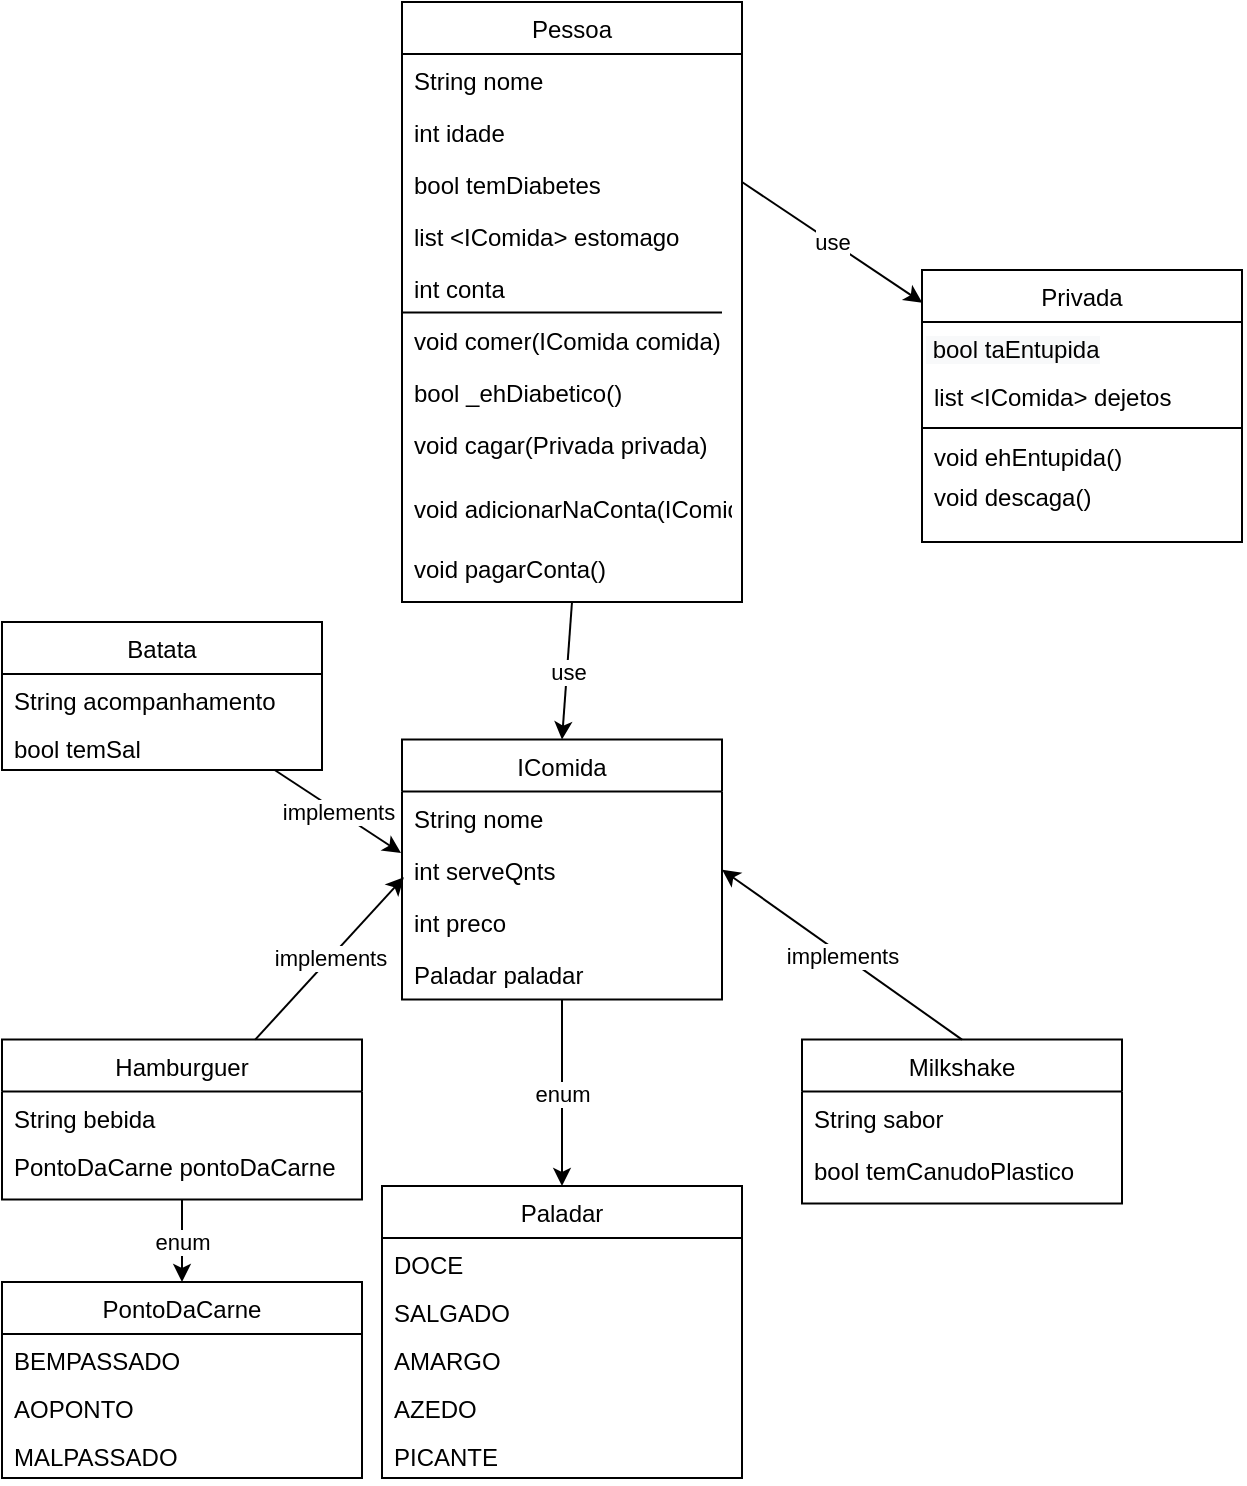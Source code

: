 <mxfile version="20.0.4" type="device"><diagram id="C5RBs43oDa-KdzZeNtuy" name="Page-1"><mxGraphModel dx="1483" dy="827" grid="1" gridSize="10" guides="1" tooltips="1" connect="1" arrows="1" fold="1" page="1" pageScale="1" pageWidth="827" pageHeight="1169" math="0" shadow="0"><root><mxCell id="WIyWlLk6GJQsqaUBKTNV-0"/><mxCell id="WIyWlLk6GJQsqaUBKTNV-1" parent="WIyWlLk6GJQsqaUBKTNV-0"/><mxCell id="ZZL10GcQ2a4dNjdF4Hvv-1" value="IComida" style="swimlane;fontStyle=0;align=center;verticalAlign=top;childLayout=stackLayout;horizontal=1;startSize=26;horizontalStack=0;resizeParent=1;resizeLast=0;collapsible=1;marginBottom=0;rounded=0;shadow=0;strokeWidth=1;" parent="WIyWlLk6GJQsqaUBKTNV-1" vertex="1"><mxGeometry x="320" y="738.8" width="160" height="130" as="geometry"><mxRectangle x="310" y="770" width="160" height="26" as="alternateBounds"/></mxGeometry></mxCell><mxCell id="ZZL10GcQ2a4dNjdF4Hvv-3" value="String nome" style="text;align=left;verticalAlign=top;spacingLeft=4;spacingRight=4;overflow=hidden;rotatable=0;points=[[0,0.5],[1,0.5]];portConstraint=eastwest;rounded=0;shadow=0;html=0;" parent="ZZL10GcQ2a4dNjdF4Hvv-1" vertex="1"><mxGeometry y="26" width="160" height="26" as="geometry"/></mxCell><mxCell id="ZZL10GcQ2a4dNjdF4Hvv-19" value="int serveQnts" style="text;align=left;verticalAlign=top;spacingLeft=4;spacingRight=4;overflow=hidden;rotatable=0;points=[[0,0.5],[1,0.5]];portConstraint=eastwest;rounded=0;shadow=0;html=0;" parent="ZZL10GcQ2a4dNjdF4Hvv-1" vertex="1"><mxGeometry y="52" width="160" height="26" as="geometry"/></mxCell><mxCell id="ZZL10GcQ2a4dNjdF4Hvv-2" value="int preco" style="text;align=left;verticalAlign=top;spacingLeft=4;spacingRight=4;overflow=hidden;rotatable=0;points=[[0,0.5],[1,0.5]];portConstraint=eastwest;" parent="ZZL10GcQ2a4dNjdF4Hvv-1" vertex="1"><mxGeometry y="78" width="160" height="26" as="geometry"/></mxCell><mxCell id="ZZL10GcQ2a4dNjdF4Hvv-39" value="Paladar paladar" style="text;align=left;verticalAlign=top;spacingLeft=4;spacingRight=4;overflow=hidden;rotatable=0;points=[[0,0.5],[1,0.5]];portConstraint=eastwest;" parent="ZZL10GcQ2a4dNjdF4Hvv-1" vertex="1"><mxGeometry y="104" width="160" height="16" as="geometry"/></mxCell><mxCell id="ZZL10GcQ2a4dNjdF4Hvv-7" value="Hamburguer" style="swimlane;fontStyle=0;align=center;verticalAlign=top;childLayout=stackLayout;horizontal=1;startSize=26;horizontalStack=0;resizeParent=1;resizeLast=0;collapsible=1;marginBottom=0;rounded=0;shadow=0;strokeWidth=1;" parent="WIyWlLk6GJQsqaUBKTNV-1" vertex="1"><mxGeometry x="120" y="888.8" width="180" height="80" as="geometry"><mxRectangle x="130" y="380" width="160" height="26" as="alternateBounds"/></mxGeometry></mxCell><mxCell id="ZZL10GcQ2a4dNjdF4Hvv-24" value="String bebida" style="text;align=left;verticalAlign=top;spacingLeft=4;spacingRight=4;overflow=hidden;rotatable=0;points=[[0,0.5],[1,0.5]];portConstraint=eastwest;" parent="ZZL10GcQ2a4dNjdF4Hvv-7" vertex="1"><mxGeometry y="26" width="180" height="24" as="geometry"/></mxCell><mxCell id="ZZL10GcQ2a4dNjdF4Hvv-48" value="PontoDaCarne pontoDaCarne" style="text;align=left;verticalAlign=top;spacingLeft=4;spacingRight=4;overflow=hidden;rotatable=0;points=[[0,0.5],[1,0.5]];portConstraint=eastwest;" parent="ZZL10GcQ2a4dNjdF4Hvv-7" vertex="1"><mxGeometry y="50" width="180" height="24" as="geometry"/></mxCell><mxCell id="ZZL10GcQ2a4dNjdF4Hvv-13" value="Milkshake" style="swimlane;fontStyle=0;align=center;verticalAlign=top;childLayout=stackLayout;horizontal=1;startSize=26;horizontalStack=0;resizeParent=1;resizeLast=0;collapsible=1;marginBottom=0;rounded=0;shadow=0;strokeWidth=1;" parent="WIyWlLk6GJQsqaUBKTNV-1" vertex="1"><mxGeometry x="520" y="888.8" width="160" height="82" as="geometry"><mxRectangle x="130" y="380" width="160" height="26" as="alternateBounds"/></mxGeometry></mxCell><mxCell id="ZZL10GcQ2a4dNjdF4Hvv-14" value="String sabor" style="text;align=left;verticalAlign=top;spacingLeft=4;spacingRight=4;overflow=hidden;rotatable=0;points=[[0,0.5],[1,0.5]];portConstraint=eastwest;" parent="ZZL10GcQ2a4dNjdF4Hvv-13" vertex="1"><mxGeometry y="26" width="160" height="26" as="geometry"/></mxCell><mxCell id="ZZL10GcQ2a4dNjdF4Hvv-50" value="bool temCanudoPlastico" style="text;align=left;verticalAlign=top;spacingLeft=4;spacingRight=4;overflow=hidden;rotatable=0;points=[[0,0.5],[1,0.5]];portConstraint=eastwest;" parent="ZZL10GcQ2a4dNjdF4Hvv-13" vertex="1"><mxGeometry y="52" width="160" height="26" as="geometry"/></mxCell><mxCell id="ZZL10GcQ2a4dNjdF4Hvv-32" value="" style="endArrow=classic;html=1;rounded=0;entryX=0.006;entryY=0.646;entryDx=0;entryDy=0;entryPerimeter=0;" parent="WIyWlLk6GJQsqaUBKTNV-1" source="ZZL10GcQ2a4dNjdF4Hvv-7" target="ZZL10GcQ2a4dNjdF4Hvv-19" edge="1"><mxGeometry relative="1" as="geometry"><mxPoint x="210" y="813.51" as="sourcePoint"/><mxPoint x="310" y="813.51" as="targetPoint"/></mxGeometry></mxCell><mxCell id="ZZL10GcQ2a4dNjdF4Hvv-33" value="implements" style="edgeLabel;resizable=0;html=1;align=center;verticalAlign=middle;" parent="ZZL10GcQ2a4dNjdF4Hvv-32" connectable="0" vertex="1"><mxGeometry relative="1" as="geometry"/></mxCell><mxCell id="ZZL10GcQ2a4dNjdF4Hvv-35" value="" style="endArrow=classic;html=1;rounded=0;entryX=1;entryY=0.5;entryDx=0;entryDy=0;exitX=0.5;exitY=0;exitDx=0;exitDy=0;" parent="WIyWlLk6GJQsqaUBKTNV-1" source="ZZL10GcQ2a4dNjdF4Hvv-13" target="ZZL10GcQ2a4dNjdF4Hvv-19" edge="1"><mxGeometry relative="1" as="geometry"><mxPoint x="584.471" y="876.8" as="sourcePoint"/><mxPoint x="658" y="813.51" as="targetPoint"/></mxGeometry></mxCell><mxCell id="ZZL10GcQ2a4dNjdF4Hvv-36" value="implements" style="edgeLabel;resizable=0;html=1;align=center;verticalAlign=middle;" parent="ZZL10GcQ2a4dNjdF4Hvv-35" connectable="0" vertex="1"><mxGeometry relative="1" as="geometry"/></mxCell><mxCell id="ZZL10GcQ2a4dNjdF4Hvv-43" value="Batata" style="swimlane;fontStyle=0;align=center;verticalAlign=top;childLayout=stackLayout;horizontal=1;startSize=26;horizontalStack=0;resizeParent=1;resizeLast=0;collapsible=1;marginBottom=0;rounded=0;shadow=0;strokeWidth=1;" parent="WIyWlLk6GJQsqaUBKTNV-1" vertex="1"><mxGeometry x="120" y="680" width="160" height="74" as="geometry"><mxRectangle x="130" y="380" width="160" height="26" as="alternateBounds"/></mxGeometry></mxCell><mxCell id="ZZL10GcQ2a4dNjdF4Hvv-44" value="String acompanhamento" style="text;align=left;verticalAlign=top;spacingLeft=4;spacingRight=4;overflow=hidden;rotatable=0;points=[[0,0.5],[1,0.5]];portConstraint=eastwest;" parent="ZZL10GcQ2a4dNjdF4Hvv-43" vertex="1"><mxGeometry y="26" width="160" height="24" as="geometry"/></mxCell><mxCell id="ZZL10GcQ2a4dNjdF4Hvv-47" value="bool temSal" style="text;align=left;verticalAlign=top;spacingLeft=4;spacingRight=4;overflow=hidden;rotatable=0;points=[[0,0.5],[1,0.5]];portConstraint=eastwest;" parent="ZZL10GcQ2a4dNjdF4Hvv-43" vertex="1"><mxGeometry y="50" width="160" height="24" as="geometry"/></mxCell><mxCell id="ZZL10GcQ2a4dNjdF4Hvv-45" value="" style="endArrow=classic;html=1;rounded=0;entryX=-0.003;entryY=0.181;entryDx=0;entryDy=0;entryPerimeter=0;" parent="WIyWlLk6GJQsqaUBKTNV-1" source="ZZL10GcQ2a4dNjdF4Hvv-43" target="ZZL10GcQ2a4dNjdF4Hvv-19" edge="1"><mxGeometry relative="1" as="geometry"><mxPoint x="160" y="654.71" as="sourcePoint"/><mxPoint x="260.96" y="648.796" as="targetPoint"/></mxGeometry></mxCell><mxCell id="ZZL10GcQ2a4dNjdF4Hvv-46" value="implements" style="edgeLabel;resizable=0;html=1;align=center;verticalAlign=middle;" parent="ZZL10GcQ2a4dNjdF4Hvv-45" connectable="0" vertex="1"><mxGeometry relative="1" as="geometry"/></mxCell><mxCell id="ZZL10GcQ2a4dNjdF4Hvv-56" value="Pessoa" style="swimlane;fontStyle=0;align=center;verticalAlign=top;childLayout=stackLayout;horizontal=1;startSize=26;horizontalStack=0;resizeParent=1;resizeLast=0;collapsible=1;marginBottom=0;rounded=0;shadow=0;strokeWidth=1;" parent="WIyWlLk6GJQsqaUBKTNV-1" vertex="1"><mxGeometry x="320" y="370" width="170" height="300" as="geometry"><mxRectangle x="310" y="770" width="160" height="26" as="alternateBounds"/></mxGeometry></mxCell><mxCell id="ZZL10GcQ2a4dNjdF4Hvv-57" value="String nome " style="text;align=left;verticalAlign=top;spacingLeft=4;spacingRight=4;overflow=hidden;rotatable=0;points=[[0,0.5],[1,0.5]];portConstraint=eastwest;rounded=0;shadow=0;html=0;" parent="ZZL10GcQ2a4dNjdF4Hvv-56" vertex="1"><mxGeometry y="26" width="170" height="26" as="geometry"/></mxCell><mxCell id="ZZL10GcQ2a4dNjdF4Hvv-58" value="int idade" style="text;align=left;verticalAlign=top;spacingLeft=4;spacingRight=4;overflow=hidden;rotatable=0;points=[[0,0.5],[1,0.5]];portConstraint=eastwest;rounded=0;shadow=0;html=0;" parent="ZZL10GcQ2a4dNjdF4Hvv-56" vertex="1"><mxGeometry y="52" width="170" height="26" as="geometry"/></mxCell><mxCell id="ZZL10GcQ2a4dNjdF4Hvv-59" value="bool temDiabetes" style="text;align=left;verticalAlign=top;spacingLeft=4;spacingRight=4;overflow=hidden;rotatable=0;points=[[0,0.5],[1,0.5]];portConstraint=eastwest;" parent="ZZL10GcQ2a4dNjdF4Hvv-56" vertex="1"><mxGeometry y="78" width="170" height="26" as="geometry"/></mxCell><mxCell id="6L3ca5BB3Z2sgwyxGjz3-25" value="list &lt;IComida&gt; estomago" style="text;align=left;verticalAlign=top;spacingLeft=4;spacingRight=4;overflow=hidden;rotatable=0;points=[[0,0.5],[1,0.5]];portConstraint=eastwest;" vertex="1" parent="ZZL10GcQ2a4dNjdF4Hvv-56"><mxGeometry y="104" width="170" height="26" as="geometry"/></mxCell><mxCell id="ZZL10GcQ2a4dNjdF4Hvv-63" value="int conta" style="text;align=left;verticalAlign=top;spacingLeft=4;spacingRight=4;overflow=hidden;rotatable=0;points=[[0,0.5],[1,0.5]];portConstraint=eastwest;" parent="ZZL10GcQ2a4dNjdF4Hvv-56" vertex="1"><mxGeometry y="130" width="170" height="26" as="geometry"/></mxCell><mxCell id="ZZL10GcQ2a4dNjdF4Hvv-65" value="" style="endArrow=none;html=1;rounded=0;" parent="ZZL10GcQ2a4dNjdF4Hvv-56" edge="1"><mxGeometry width="50" height="50" relative="1" as="geometry"><mxPoint y="155.31" as="sourcePoint"/><mxPoint x="160" y="155.31" as="targetPoint"/><Array as="points"><mxPoint x="80" y="155.31"/></Array></mxGeometry></mxCell><mxCell id="ZZL10GcQ2a4dNjdF4Hvv-66" value="void comer(IComida comida)" style="text;align=left;verticalAlign=top;spacingLeft=4;spacingRight=4;overflow=hidden;rotatable=0;points=[[0,0.5],[1,0.5]];portConstraint=eastwest;" parent="ZZL10GcQ2a4dNjdF4Hvv-56" vertex="1"><mxGeometry y="156" width="170" height="26" as="geometry"/></mxCell><mxCell id="ZZL10GcQ2a4dNjdF4Hvv-82" value="" style="endArrow=classic;html=1;rounded=0;entryX=0.001;entryY=0.12;entryDx=0;entryDy=0;entryPerimeter=0;" parent="ZZL10GcQ2a4dNjdF4Hvv-56" target="ZZL10GcQ2a4dNjdF4Hvv-73" edge="1"><mxGeometry relative="1" as="geometry"><mxPoint x="170" y="90" as="sourcePoint"/><mxPoint x="159.29" y="220" as="targetPoint"/></mxGeometry></mxCell><mxCell id="ZZL10GcQ2a4dNjdF4Hvv-83" value="use" style="edgeLabel;resizable=0;html=1;align=center;verticalAlign=middle;" parent="ZZL10GcQ2a4dNjdF4Hvv-82" connectable="0" vertex="1"><mxGeometry relative="1" as="geometry"/></mxCell><mxCell id="ZZL10GcQ2a4dNjdF4Hvv-67" value="bool _ehDiabetico()" style="text;align=left;verticalAlign=top;spacingLeft=4;spacingRight=4;overflow=hidden;rotatable=0;points=[[0,0.5],[1,0.5]];portConstraint=eastwest;" parent="ZZL10GcQ2a4dNjdF4Hvv-56" vertex="1"><mxGeometry y="182" width="170" height="26" as="geometry"/></mxCell><mxCell id="ZZL10GcQ2a4dNjdF4Hvv-68" value="void cagar(Privada privada)" style="text;align=left;verticalAlign=top;spacingLeft=4;spacingRight=4;overflow=hidden;rotatable=0;points=[[0,0.5],[1,0.5]];portConstraint=eastwest;" parent="ZZL10GcQ2a4dNjdF4Hvv-56" vertex="1"><mxGeometry y="208" width="170" height="32" as="geometry"/></mxCell><mxCell id="6L3ca5BB3Z2sgwyxGjz3-26" value="void adicionarNaConta(IComida comida)" style="text;align=left;verticalAlign=top;spacingLeft=4;spacingRight=4;overflow=hidden;rotatable=0;points=[[0,0.5],[1,0.5]];portConstraint=eastwest;" vertex="1" parent="ZZL10GcQ2a4dNjdF4Hvv-56"><mxGeometry y="240" width="170" height="30" as="geometry"/></mxCell><mxCell id="6L3ca5BB3Z2sgwyxGjz3-28" value="void pagarConta()" style="text;align=left;verticalAlign=top;spacingLeft=4;spacingRight=4;overflow=hidden;rotatable=0;points=[[0,0.5],[1,0.5]];portConstraint=eastwest;" vertex="1" parent="ZZL10GcQ2a4dNjdF4Hvv-56"><mxGeometry y="270" width="170" height="22" as="geometry"/></mxCell><mxCell id="ZZL10GcQ2a4dNjdF4Hvv-71" value="" style="endArrow=classic;html=1;rounded=0;entryX=0.5;entryY=0;entryDx=0;entryDy=0;exitX=0.5;exitY=1;exitDx=0;exitDy=0;" parent="WIyWlLk6GJQsqaUBKTNV-1" source="ZZL10GcQ2a4dNjdF4Hvv-56" target="ZZL10GcQ2a4dNjdF4Hvv-1" edge="1"><mxGeometry relative="1" as="geometry"><mxPoint x="399.997" y="660.0" as="sourcePoint"/><mxPoint x="400" y="760" as="targetPoint"/></mxGeometry></mxCell><mxCell id="ZZL10GcQ2a4dNjdF4Hvv-72" value="use" style="edgeLabel;resizable=0;html=1;align=center;verticalAlign=middle;" parent="ZZL10GcQ2a4dNjdF4Hvv-71" connectable="0" vertex="1"><mxGeometry relative="1" as="geometry"/></mxCell><mxCell id="ZZL10GcQ2a4dNjdF4Hvv-73" value="Privada" style="swimlane;fontStyle=0;align=center;verticalAlign=top;childLayout=stackLayout;horizontal=1;startSize=26;horizontalStack=0;resizeParent=1;resizeLast=0;collapsible=1;marginBottom=0;rounded=0;shadow=0;strokeWidth=1;" parent="WIyWlLk6GJQsqaUBKTNV-1" vertex="1"><mxGeometry x="580" y="504" width="160" height="136" as="geometry"><mxRectangle x="310" y="770" width="160" height="26" as="alternateBounds"/></mxGeometry></mxCell><mxCell id="ZZL10GcQ2a4dNjdF4Hvv-78" value="" style="endArrow=none;html=1;rounded=0;" parent="ZZL10GcQ2a4dNjdF4Hvv-73" edge="1"><mxGeometry width="50" height="50" relative="1" as="geometry"><mxPoint y="79" as="sourcePoint"/><mxPoint x="160" y="79" as="targetPoint"/><Array as="points"><mxPoint x="80" y="79"/></Array></mxGeometry></mxCell><mxCell id="6L3ca5BB3Z2sgwyxGjz3-1" value="&lt;span style=&quot;color: rgb(0, 0, 0); font-family: Helvetica; font-size: 12px; font-style: normal; font-variant-ligatures: normal; font-variant-caps: normal; font-weight: 400; letter-spacing: normal; orphans: 2; text-align: left; text-indent: 0px; text-transform: none; widows: 2; word-spacing: 0px; -webkit-text-stroke-width: 0px; background-color: rgb(248, 249, 250); text-decoration-thickness: initial; text-decoration-style: initial; text-decoration-color: initial; float: none; display: inline !important;&quot;&gt;&amp;nbsp;bool taEntupida&lt;/span&gt;" style="text;whiteSpace=wrap;html=1;" vertex="1" parent="ZZL10GcQ2a4dNjdF4Hvv-73"><mxGeometry y="26" width="160" height="24" as="geometry"/></mxCell><mxCell id="ZZL10GcQ2a4dNjdF4Hvv-77" value="list &lt;IComida&gt; dejetos" style="text;align=left;verticalAlign=top;spacingLeft=4;spacingRight=4;overflow=hidden;rotatable=0;points=[[0,0.5],[1,0.5]];portConstraint=eastwest;" parent="ZZL10GcQ2a4dNjdF4Hvv-73" vertex="1"><mxGeometry y="50" width="160" height="30" as="geometry"/></mxCell><mxCell id="ZZL10GcQ2a4dNjdF4Hvv-80" value="void ehEntupida()" style="text;align=left;verticalAlign=top;spacingLeft=4;spacingRight=4;overflow=hidden;rotatable=0;points=[[0,0.5],[1,0.5]];portConstraint=eastwest;" parent="ZZL10GcQ2a4dNjdF4Hvv-73" vertex="1"><mxGeometry y="80" width="160" height="20" as="geometry"/></mxCell><mxCell id="ZZL10GcQ2a4dNjdF4Hvv-84" value="void descaga()" style="text;align=left;verticalAlign=top;spacingLeft=4;spacingRight=4;overflow=hidden;rotatable=0;points=[[0,0.5],[1,0.5]];portConstraint=eastwest;" parent="ZZL10GcQ2a4dNjdF4Hvv-73" vertex="1"><mxGeometry y="100" width="160" height="28" as="geometry"/></mxCell><mxCell id="6L3ca5BB3Z2sgwyxGjz3-4" value="PontoDaCarne" style="swimlane;fontStyle=0;align=center;verticalAlign=top;childLayout=stackLayout;horizontal=1;startSize=26;horizontalStack=0;resizeParent=1;resizeLast=0;collapsible=1;marginBottom=0;rounded=0;shadow=0;strokeWidth=1;" vertex="1" parent="WIyWlLk6GJQsqaUBKTNV-1"><mxGeometry x="120" y="1010" width="180" height="98" as="geometry"><mxRectangle x="130" y="380" width="160" height="26" as="alternateBounds"/></mxGeometry></mxCell><mxCell id="6L3ca5BB3Z2sgwyxGjz3-5" value="BEMPASSADO" style="text;align=left;verticalAlign=top;spacingLeft=4;spacingRight=4;overflow=hidden;rotatable=0;points=[[0,0.5],[1,0.5]];portConstraint=eastwest;" vertex="1" parent="6L3ca5BB3Z2sgwyxGjz3-4"><mxGeometry y="26" width="180" height="24" as="geometry"/></mxCell><mxCell id="6L3ca5BB3Z2sgwyxGjz3-6" value="AOPONTO" style="text;align=left;verticalAlign=top;spacingLeft=4;spacingRight=4;overflow=hidden;rotatable=0;points=[[0,0.5],[1,0.5]];portConstraint=eastwest;" vertex="1" parent="6L3ca5BB3Z2sgwyxGjz3-4"><mxGeometry y="50" width="180" height="24" as="geometry"/></mxCell><mxCell id="6L3ca5BB3Z2sgwyxGjz3-10" value="MALPASSADO" style="text;align=left;verticalAlign=top;spacingLeft=4;spacingRight=4;overflow=hidden;rotatable=0;points=[[0,0.5],[1,0.5]];portConstraint=eastwest;" vertex="1" parent="6L3ca5BB3Z2sgwyxGjz3-4"><mxGeometry y="74" width="180" height="24" as="geometry"/></mxCell><mxCell id="6L3ca5BB3Z2sgwyxGjz3-11" value="" style="endArrow=classic;html=1;rounded=0;entryX=0.5;entryY=0;entryDx=0;entryDy=0;exitX=0.5;exitY=1;exitDx=0;exitDy=0;" edge="1" parent="WIyWlLk6GJQsqaUBKTNV-1" source="ZZL10GcQ2a4dNjdF4Hvv-7" target="6L3ca5BB3Z2sgwyxGjz3-4"><mxGeometry relative="1" as="geometry"><mxPoint x="200" y="970" as="sourcePoint"/><mxPoint x="340" y="990" as="targetPoint"/></mxGeometry></mxCell><mxCell id="6L3ca5BB3Z2sgwyxGjz3-12" value="enum" style="edgeLabel;resizable=0;html=1;align=center;verticalAlign=middle;" connectable="0" vertex="1" parent="6L3ca5BB3Z2sgwyxGjz3-11"><mxGeometry relative="1" as="geometry"/></mxCell><mxCell id="6L3ca5BB3Z2sgwyxGjz3-13" value="Paladar" style="swimlane;fontStyle=0;align=center;verticalAlign=top;childLayout=stackLayout;horizontal=1;startSize=26;horizontalStack=0;resizeParent=1;resizeLast=0;collapsible=1;marginBottom=0;rounded=0;shadow=0;strokeWidth=1;" vertex="1" parent="WIyWlLk6GJQsqaUBKTNV-1"><mxGeometry x="310" y="962" width="180" height="146" as="geometry"><mxRectangle x="130" y="380" width="160" height="26" as="alternateBounds"/></mxGeometry></mxCell><mxCell id="6L3ca5BB3Z2sgwyxGjz3-14" value="DOCE" style="text;align=left;verticalAlign=top;spacingLeft=4;spacingRight=4;overflow=hidden;rotatable=0;points=[[0,0.5],[1,0.5]];portConstraint=eastwest;" vertex="1" parent="6L3ca5BB3Z2sgwyxGjz3-13"><mxGeometry y="26" width="180" height="24" as="geometry"/></mxCell><mxCell id="6L3ca5BB3Z2sgwyxGjz3-15" value="SALGADO" style="text;align=left;verticalAlign=top;spacingLeft=4;spacingRight=4;overflow=hidden;rotatable=0;points=[[0,0.5],[1,0.5]];portConstraint=eastwest;" vertex="1" parent="6L3ca5BB3Z2sgwyxGjz3-13"><mxGeometry y="50" width="180" height="24" as="geometry"/></mxCell><mxCell id="6L3ca5BB3Z2sgwyxGjz3-16" value="AMARGO" style="text;align=left;verticalAlign=top;spacingLeft=4;spacingRight=4;overflow=hidden;rotatable=0;points=[[0,0.5],[1,0.5]];portConstraint=eastwest;" vertex="1" parent="6L3ca5BB3Z2sgwyxGjz3-13"><mxGeometry y="74" width="180" height="24" as="geometry"/></mxCell><mxCell id="6L3ca5BB3Z2sgwyxGjz3-22" value="AZEDO" style="text;align=left;verticalAlign=top;spacingLeft=4;spacingRight=4;overflow=hidden;rotatable=0;points=[[0,0.5],[1,0.5]];portConstraint=eastwest;" vertex="1" parent="6L3ca5BB3Z2sgwyxGjz3-13"><mxGeometry y="98" width="180" height="24" as="geometry"/></mxCell><mxCell id="6L3ca5BB3Z2sgwyxGjz3-21" value="PICANTE" style="text;align=left;verticalAlign=top;spacingLeft=4;spacingRight=4;overflow=hidden;rotatable=0;points=[[0,0.5],[1,0.5]];portConstraint=eastwest;" vertex="1" parent="6L3ca5BB3Z2sgwyxGjz3-13"><mxGeometry y="122" width="180" height="24" as="geometry"/></mxCell><mxCell id="6L3ca5BB3Z2sgwyxGjz3-23" value="" style="endArrow=classic;html=1;rounded=0;entryX=0.5;entryY=0;entryDx=0;entryDy=0;exitX=0.5;exitY=1;exitDx=0;exitDy=0;" edge="1" parent="WIyWlLk6GJQsqaUBKTNV-1" source="ZZL10GcQ2a4dNjdF4Hvv-1" target="6L3ca5BB3Z2sgwyxGjz3-13"><mxGeometry relative="1" as="geometry"><mxPoint x="430" y="900" as="sourcePoint"/><mxPoint x="399.58" y="921.2" as="targetPoint"/></mxGeometry></mxCell><mxCell id="6L3ca5BB3Z2sgwyxGjz3-24" value="enum" style="edgeLabel;resizable=0;html=1;align=center;verticalAlign=middle;" connectable="0" vertex="1" parent="6L3ca5BB3Z2sgwyxGjz3-23"><mxGeometry relative="1" as="geometry"/></mxCell></root></mxGraphModel></diagram></mxfile>